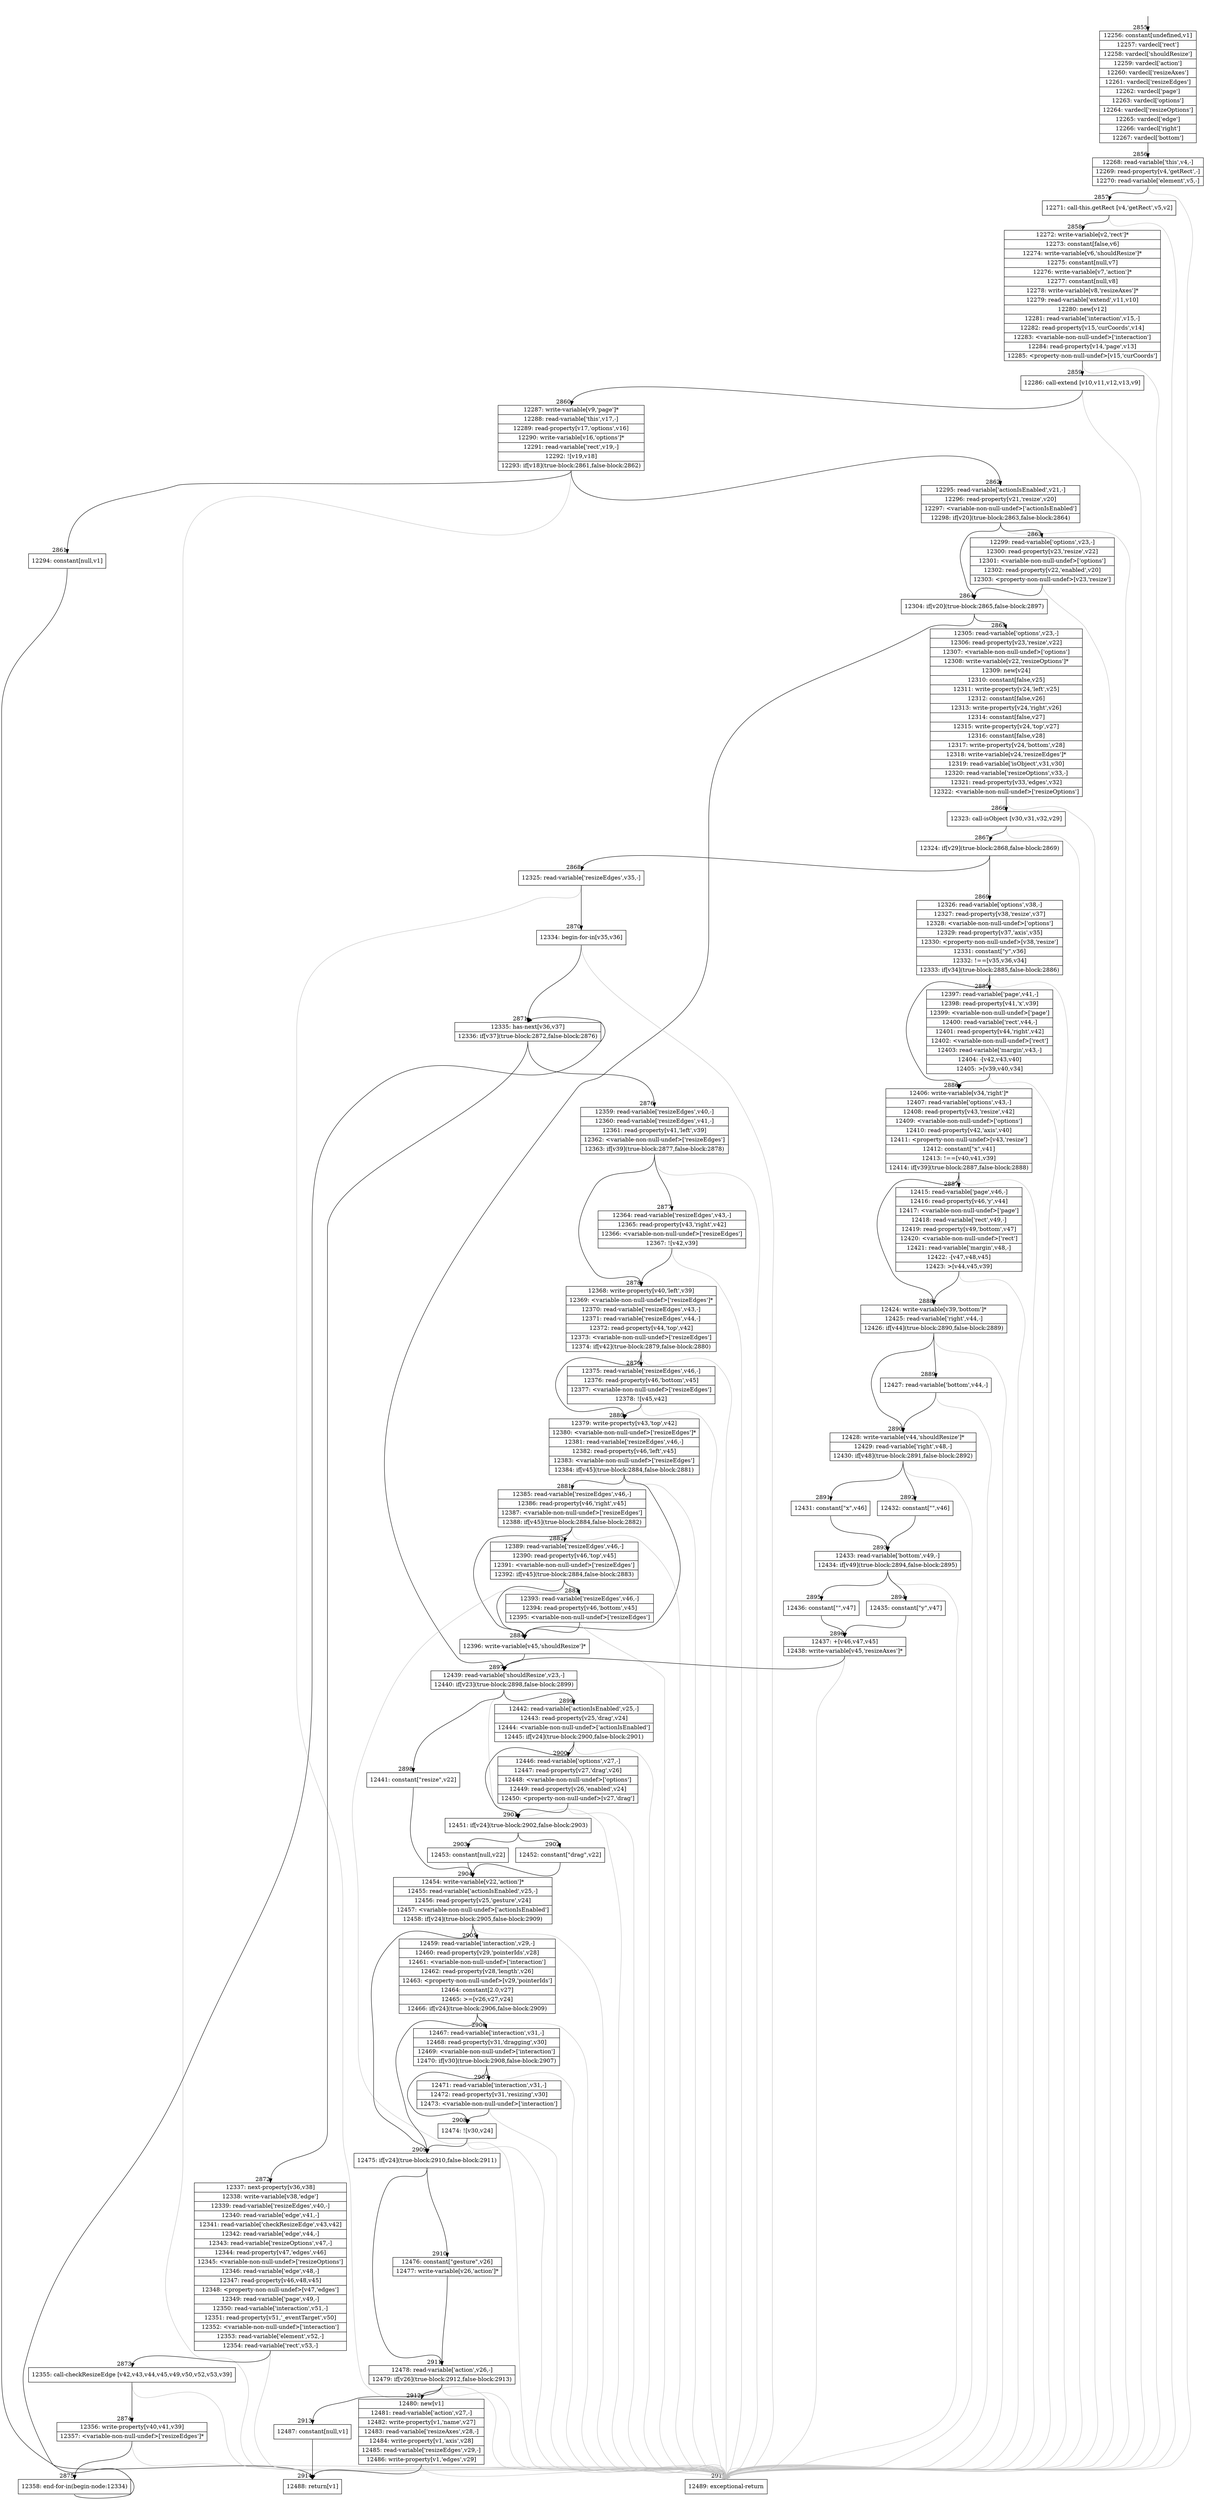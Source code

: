 digraph {
rankdir="TD"
BB_entry121[shape=none,label=""];
BB_entry121 -> BB2855 [tailport=s, headport=n, headlabel="    2855"]
BB2855 [shape=record label="{12256: constant[undefined,v1]|12257: vardecl['rect']|12258: vardecl['shouldResize']|12259: vardecl['action']|12260: vardecl['resizeAxes']|12261: vardecl['resizeEdges']|12262: vardecl['page']|12263: vardecl['options']|12264: vardecl['resizeOptions']|12265: vardecl['edge']|12266: vardecl['right']|12267: vardecl['bottom']}" ] 
BB2855 -> BB2856 [tailport=s, headport=n, headlabel="      2856"]
BB2856 [shape=record label="{12268: read-variable['this',v4,-]|12269: read-property[v4,'getRect',-]|12270: read-variable['element',v5,-]}" ] 
BB2856 -> BB2857 [tailport=s, headport=n, headlabel="      2857"]
BB2856 -> BB2915 [tailport=s, headport=n, color=gray, headlabel="      2915"]
BB2857 [shape=record label="{12271: call-this.getRect [v4,'getRect',v5,v2]}" ] 
BB2857 -> BB2858 [tailport=s, headport=n, headlabel="      2858"]
BB2857 -> BB2915 [tailport=s, headport=n, color=gray]
BB2858 [shape=record label="{12272: write-variable[v2,'rect']*|12273: constant[false,v6]|12274: write-variable[v6,'shouldResize']*|12275: constant[null,v7]|12276: write-variable[v7,'action']*|12277: constant[null,v8]|12278: write-variable[v8,'resizeAxes']*|12279: read-variable['extend',v11,v10]|12280: new[v12]|12281: read-variable['interaction',v15,-]|12282: read-property[v15,'curCoords',v14]|12283: \<variable-non-null-undef\>['interaction']|12284: read-property[v14,'page',v13]|12285: \<property-non-null-undef\>[v15,'curCoords']}" ] 
BB2858 -> BB2859 [tailport=s, headport=n, headlabel="      2859"]
BB2858 -> BB2915 [tailport=s, headport=n, color=gray]
BB2859 [shape=record label="{12286: call-extend [v10,v11,v12,v13,v9]}" ] 
BB2859 -> BB2860 [tailport=s, headport=n, headlabel="      2860"]
BB2859 -> BB2915 [tailport=s, headport=n, color=gray]
BB2860 [shape=record label="{12287: write-variable[v9,'page']*|12288: read-variable['this',v17,-]|12289: read-property[v17,'options',v16]|12290: write-variable[v16,'options']*|12291: read-variable['rect',v19,-]|12292: ![v19,v18]|12293: if[v18](true-block:2861,false-block:2862)}" ] 
BB2860 -> BB2861 [tailport=s, headport=n, headlabel="      2861"]
BB2860 -> BB2862 [tailport=s, headport=n, headlabel="      2862"]
BB2860 -> BB2915 [tailport=s, headport=n, color=gray]
BB2861 [shape=record label="{12294: constant[null,v1]}" ] 
BB2861 -> BB2914 [tailport=s, headport=n, headlabel="      2914"]
BB2862 [shape=record label="{12295: read-variable['actionIsEnabled',v21,-]|12296: read-property[v21,'resize',v20]|12297: \<variable-non-null-undef\>['actionIsEnabled']|12298: if[v20](true-block:2863,false-block:2864)}" ] 
BB2862 -> BB2864 [tailport=s, headport=n, headlabel="      2864"]
BB2862 -> BB2863 [tailport=s, headport=n, headlabel="      2863"]
BB2862 -> BB2915 [tailport=s, headport=n, color=gray]
BB2863 [shape=record label="{12299: read-variable['options',v23,-]|12300: read-property[v23,'resize',v22]|12301: \<variable-non-null-undef\>['options']|12302: read-property[v22,'enabled',v20]|12303: \<property-non-null-undef\>[v23,'resize']}" ] 
BB2863 -> BB2864 [tailport=s, headport=n]
BB2863 -> BB2915 [tailport=s, headport=n, color=gray]
BB2864 [shape=record label="{12304: if[v20](true-block:2865,false-block:2897)}" ] 
BB2864 -> BB2865 [tailport=s, headport=n, headlabel="      2865"]
BB2864 -> BB2897 [tailport=s, headport=n, headlabel="      2897"]
BB2865 [shape=record label="{12305: read-variable['options',v23,-]|12306: read-property[v23,'resize',v22]|12307: \<variable-non-null-undef\>['options']|12308: write-variable[v22,'resizeOptions']*|12309: new[v24]|12310: constant[false,v25]|12311: write-property[v24,'left',v25]|12312: constant[false,v26]|12313: write-property[v24,'right',v26]|12314: constant[false,v27]|12315: write-property[v24,'top',v27]|12316: constant[false,v28]|12317: write-property[v24,'bottom',v28]|12318: write-variable[v24,'resizeEdges']*|12319: read-variable['isObject',v31,v30]|12320: read-variable['resizeOptions',v33,-]|12321: read-property[v33,'edges',v32]|12322: \<variable-non-null-undef\>['resizeOptions']}" ] 
BB2865 -> BB2866 [tailport=s, headport=n, headlabel="      2866"]
BB2865 -> BB2915 [tailport=s, headport=n, color=gray]
BB2866 [shape=record label="{12323: call-isObject [v30,v31,v32,v29]}" ] 
BB2866 -> BB2867 [tailport=s, headport=n, headlabel="      2867"]
BB2866 -> BB2915 [tailport=s, headport=n, color=gray]
BB2867 [shape=record label="{12324: if[v29](true-block:2868,false-block:2869)}" ] 
BB2867 -> BB2868 [tailport=s, headport=n, headlabel="      2868"]
BB2867 -> BB2869 [tailport=s, headport=n, headlabel="      2869"]
BB2868 [shape=record label="{12325: read-variable['resizeEdges',v35,-]}" ] 
BB2868 -> BB2870 [tailport=s, headport=n, headlabel="      2870"]
BB2868 -> BB2915 [tailport=s, headport=n, color=gray]
BB2869 [shape=record label="{12326: read-variable['options',v38,-]|12327: read-property[v38,'resize',v37]|12328: \<variable-non-null-undef\>['options']|12329: read-property[v37,'axis',v35]|12330: \<property-non-null-undef\>[v38,'resize']|12331: constant[\"y\",v36]|12332: !==[v35,v36,v34]|12333: if[v34](true-block:2885,false-block:2886)}" ] 
BB2869 -> BB2886 [tailport=s, headport=n, headlabel="      2886"]
BB2869 -> BB2885 [tailport=s, headport=n, headlabel="      2885"]
BB2869 -> BB2915 [tailport=s, headport=n, color=gray]
BB2870 [shape=record label="{12334: begin-for-in[v35,v36]}" ] 
BB2870 -> BB2871 [tailport=s, headport=n, headlabel="      2871"]
BB2870 -> BB2915 [tailport=s, headport=n, color=gray]
BB2871 [shape=record label="{12335: has-next[v36,v37]|12336: if[v37](true-block:2872,false-block:2876)}" ] 
BB2871 -> BB2872 [tailport=s, headport=n, headlabel="      2872"]
BB2871 -> BB2876 [tailport=s, headport=n, headlabel="      2876"]
BB2872 [shape=record label="{12337: next-property[v36,v38]|12338: write-variable[v38,'edge']|12339: read-variable['resizeEdges',v40,-]|12340: read-variable['edge',v41,-]|12341: read-variable['checkResizeEdge',v43,v42]|12342: read-variable['edge',v44,-]|12343: read-variable['resizeOptions',v47,-]|12344: read-property[v47,'edges',v46]|12345: \<variable-non-null-undef\>['resizeOptions']|12346: read-variable['edge',v48,-]|12347: read-property[v46,v48,v45]|12348: \<property-non-null-undef\>[v47,'edges']|12349: read-variable['page',v49,-]|12350: read-variable['interaction',v51,-]|12351: read-property[v51,'_eventTarget',v50]|12352: \<variable-non-null-undef\>['interaction']|12353: read-variable['element',v52,-]|12354: read-variable['rect',v53,-]}" ] 
BB2872 -> BB2873 [tailport=s, headport=n, headlabel="      2873"]
BB2872 -> BB2915 [tailport=s, headport=n, color=gray]
BB2873 [shape=record label="{12355: call-checkResizeEdge [v42,v43,v44,v45,v49,v50,v52,v53,v39]}" ] 
BB2873 -> BB2874 [tailport=s, headport=n, headlabel="      2874"]
BB2873 -> BB2915 [tailport=s, headport=n, color=gray]
BB2874 [shape=record label="{12356: write-property[v40,v41,v39]|12357: \<variable-non-null-undef\>['resizeEdges']*}" ] 
BB2874 -> BB2875 [tailport=s, headport=n, headlabel="      2875"]
BB2874 -> BB2915 [tailport=s, headport=n, color=gray]
BB2875 [shape=record label="{12358: end-for-in(begin-node:12334)}" ] 
BB2875 -> BB2871 [tailport=s, headport=n]
BB2876 [shape=record label="{12359: read-variable['resizeEdges',v40,-]|12360: read-variable['resizeEdges',v41,-]|12361: read-property[v41,'left',v39]|12362: \<variable-non-null-undef\>['resizeEdges']|12363: if[v39](true-block:2877,false-block:2878)}" ] 
BB2876 -> BB2878 [tailport=s, headport=n, headlabel="      2878"]
BB2876 -> BB2877 [tailport=s, headport=n, headlabel="      2877"]
BB2876 -> BB2915 [tailport=s, headport=n, color=gray]
BB2877 [shape=record label="{12364: read-variable['resizeEdges',v43,-]|12365: read-property[v43,'right',v42]|12366: \<variable-non-null-undef\>['resizeEdges']|12367: ![v42,v39]}" ] 
BB2877 -> BB2878 [tailport=s, headport=n]
BB2877 -> BB2915 [tailport=s, headport=n, color=gray]
BB2878 [shape=record label="{12368: write-property[v40,'left',v39]|12369: \<variable-non-null-undef\>['resizeEdges']*|12370: read-variable['resizeEdges',v43,-]|12371: read-variable['resizeEdges',v44,-]|12372: read-property[v44,'top',v42]|12373: \<variable-non-null-undef\>['resizeEdges']|12374: if[v42](true-block:2879,false-block:2880)}" ] 
BB2878 -> BB2880 [tailport=s, headport=n, headlabel="      2880"]
BB2878 -> BB2879 [tailport=s, headport=n, headlabel="      2879"]
BB2878 -> BB2915 [tailport=s, headport=n, color=gray]
BB2879 [shape=record label="{12375: read-variable['resizeEdges',v46,-]|12376: read-property[v46,'bottom',v45]|12377: \<variable-non-null-undef\>['resizeEdges']|12378: ![v45,v42]}" ] 
BB2879 -> BB2880 [tailport=s, headport=n]
BB2879 -> BB2915 [tailport=s, headport=n, color=gray]
BB2880 [shape=record label="{12379: write-property[v43,'top',v42]|12380: \<variable-non-null-undef\>['resizeEdges']*|12381: read-variable['resizeEdges',v46,-]|12382: read-property[v46,'left',v45]|12383: \<variable-non-null-undef\>['resizeEdges']|12384: if[v45](true-block:2884,false-block:2881)}" ] 
BB2880 -> BB2884 [tailport=s, headport=n, headlabel="      2884"]
BB2880 -> BB2881 [tailport=s, headport=n, headlabel="      2881"]
BB2880 -> BB2915 [tailport=s, headport=n, color=gray]
BB2881 [shape=record label="{12385: read-variable['resizeEdges',v46,-]|12386: read-property[v46,'right',v45]|12387: \<variable-non-null-undef\>['resizeEdges']|12388: if[v45](true-block:2884,false-block:2882)}" ] 
BB2881 -> BB2884 [tailport=s, headport=n]
BB2881 -> BB2882 [tailport=s, headport=n, headlabel="      2882"]
BB2881 -> BB2915 [tailport=s, headport=n, color=gray]
BB2882 [shape=record label="{12389: read-variable['resizeEdges',v46,-]|12390: read-property[v46,'top',v45]|12391: \<variable-non-null-undef\>['resizeEdges']|12392: if[v45](true-block:2884,false-block:2883)}" ] 
BB2882 -> BB2884 [tailport=s, headport=n]
BB2882 -> BB2883 [tailport=s, headport=n, headlabel="      2883"]
BB2882 -> BB2915 [tailport=s, headport=n, color=gray]
BB2883 [shape=record label="{12393: read-variable['resizeEdges',v46,-]|12394: read-property[v46,'bottom',v45]|12395: \<variable-non-null-undef\>['resizeEdges']}" ] 
BB2883 -> BB2884 [tailport=s, headport=n]
BB2883 -> BB2915 [tailport=s, headport=n, color=gray]
BB2884 [shape=record label="{12396: write-variable[v45,'shouldResize']*}" ] 
BB2884 -> BB2897 [tailport=s, headport=n]
BB2885 [shape=record label="{12397: read-variable['page',v41,-]|12398: read-property[v41,'x',v39]|12399: \<variable-non-null-undef\>['page']|12400: read-variable['rect',v44,-]|12401: read-property[v44,'right',v42]|12402: \<variable-non-null-undef\>['rect']|12403: read-variable['margin',v43,-]|12404: -[v42,v43,v40]|12405: \>[v39,v40,v34]}" ] 
BB2885 -> BB2886 [tailport=s, headport=n]
BB2885 -> BB2915 [tailport=s, headport=n, color=gray]
BB2886 [shape=record label="{12406: write-variable[v34,'right']*|12407: read-variable['options',v43,-]|12408: read-property[v43,'resize',v42]|12409: \<variable-non-null-undef\>['options']|12410: read-property[v42,'axis',v40]|12411: \<property-non-null-undef\>[v43,'resize']|12412: constant[\"x\",v41]|12413: !==[v40,v41,v39]|12414: if[v39](true-block:2887,false-block:2888)}" ] 
BB2886 -> BB2888 [tailport=s, headport=n, headlabel="      2888"]
BB2886 -> BB2887 [tailport=s, headport=n, headlabel="      2887"]
BB2886 -> BB2915 [tailport=s, headport=n, color=gray]
BB2887 [shape=record label="{12415: read-variable['page',v46,-]|12416: read-property[v46,'y',v44]|12417: \<variable-non-null-undef\>['page']|12418: read-variable['rect',v49,-]|12419: read-property[v49,'bottom',v47]|12420: \<variable-non-null-undef\>['rect']|12421: read-variable['margin',v48,-]|12422: -[v47,v48,v45]|12423: \>[v44,v45,v39]}" ] 
BB2887 -> BB2888 [tailport=s, headport=n]
BB2887 -> BB2915 [tailport=s, headport=n, color=gray]
BB2888 [shape=record label="{12424: write-variable[v39,'bottom']*|12425: read-variable['right',v44,-]|12426: if[v44](true-block:2890,false-block:2889)}" ] 
BB2888 -> BB2890 [tailport=s, headport=n, headlabel="      2890"]
BB2888 -> BB2889 [tailport=s, headport=n, headlabel="      2889"]
BB2888 -> BB2915 [tailport=s, headport=n, color=gray]
BB2889 [shape=record label="{12427: read-variable['bottom',v44,-]}" ] 
BB2889 -> BB2890 [tailport=s, headport=n]
BB2889 -> BB2915 [tailport=s, headport=n, color=gray]
BB2890 [shape=record label="{12428: write-variable[v44,'shouldResize']*|12429: read-variable['right',v48,-]|12430: if[v48](true-block:2891,false-block:2892)}" ] 
BB2890 -> BB2891 [tailport=s, headport=n, headlabel="      2891"]
BB2890 -> BB2892 [tailport=s, headport=n, headlabel="      2892"]
BB2890 -> BB2915 [tailport=s, headport=n, color=gray]
BB2891 [shape=record label="{12431: constant[\"x\",v46]}" ] 
BB2891 -> BB2893 [tailport=s, headport=n, headlabel="      2893"]
BB2892 [shape=record label="{12432: constant[\"\",v46]}" ] 
BB2892 -> BB2893 [tailport=s, headport=n]
BB2893 [shape=record label="{12433: read-variable['bottom',v49,-]|12434: if[v49](true-block:2894,false-block:2895)}" ] 
BB2893 -> BB2894 [tailport=s, headport=n, headlabel="      2894"]
BB2893 -> BB2895 [tailport=s, headport=n, headlabel="      2895"]
BB2893 -> BB2915 [tailport=s, headport=n, color=gray]
BB2894 [shape=record label="{12435: constant[\"y\",v47]}" ] 
BB2894 -> BB2896 [tailport=s, headport=n, headlabel="      2896"]
BB2895 [shape=record label="{12436: constant[\"\",v47]}" ] 
BB2895 -> BB2896 [tailport=s, headport=n]
BB2896 [shape=record label="{12437: +[v46,v47,v45]|12438: write-variable[v45,'resizeAxes']*}" ] 
BB2896 -> BB2897 [tailport=s, headport=n]
BB2896 -> BB2915 [tailport=s, headport=n, color=gray]
BB2897 [shape=record label="{12439: read-variable['shouldResize',v23,-]|12440: if[v23](true-block:2898,false-block:2899)}" ] 
BB2897 -> BB2898 [tailport=s, headport=n, headlabel="      2898"]
BB2897 -> BB2899 [tailport=s, headport=n, headlabel="      2899"]
BB2897 -> BB2915 [tailport=s, headport=n, color=gray]
BB2898 [shape=record label="{12441: constant[\"resize\",v22]}" ] 
BB2898 -> BB2904 [tailport=s, headport=n, headlabel="      2904"]
BB2899 [shape=record label="{12442: read-variable['actionIsEnabled',v25,-]|12443: read-property[v25,'drag',v24]|12444: \<variable-non-null-undef\>['actionIsEnabled']|12445: if[v24](true-block:2900,false-block:2901)}" ] 
BB2899 -> BB2901 [tailport=s, headport=n, headlabel="      2901"]
BB2899 -> BB2900 [tailport=s, headport=n, headlabel="      2900"]
BB2899 -> BB2915 [tailport=s, headport=n, color=gray]
BB2900 [shape=record label="{12446: read-variable['options',v27,-]|12447: read-property[v27,'drag',v26]|12448: \<variable-non-null-undef\>['options']|12449: read-property[v26,'enabled',v24]|12450: \<property-non-null-undef\>[v27,'drag']}" ] 
BB2900 -> BB2901 [tailport=s, headport=n]
BB2900 -> BB2915 [tailport=s, headport=n, color=gray]
BB2901 [shape=record label="{12451: if[v24](true-block:2902,false-block:2903)}" ] 
BB2901 -> BB2902 [tailport=s, headport=n, headlabel="      2902"]
BB2901 -> BB2903 [tailport=s, headport=n, headlabel="      2903"]
BB2902 [shape=record label="{12452: constant[\"drag\",v22]}" ] 
BB2902 -> BB2904 [tailport=s, headport=n]
BB2903 [shape=record label="{12453: constant[null,v22]}" ] 
BB2903 -> BB2904 [tailport=s, headport=n]
BB2904 [shape=record label="{12454: write-variable[v22,'action']*|12455: read-variable['actionIsEnabled',v25,-]|12456: read-property[v25,'gesture',v24]|12457: \<variable-non-null-undef\>['actionIsEnabled']|12458: if[v24](true-block:2905,false-block:2909)}" ] 
BB2904 -> BB2909 [tailport=s, headport=n, headlabel="      2909"]
BB2904 -> BB2905 [tailport=s, headport=n, headlabel="      2905"]
BB2904 -> BB2915 [tailport=s, headport=n, color=gray]
BB2905 [shape=record label="{12459: read-variable['interaction',v29,-]|12460: read-property[v29,'pointerIds',v28]|12461: \<variable-non-null-undef\>['interaction']|12462: read-property[v28,'length',v26]|12463: \<property-non-null-undef\>[v29,'pointerIds']|12464: constant[2.0,v27]|12465: \>=[v26,v27,v24]|12466: if[v24](true-block:2906,false-block:2909)}" ] 
BB2905 -> BB2909 [tailport=s, headport=n]
BB2905 -> BB2906 [tailport=s, headport=n, headlabel="      2906"]
BB2905 -> BB2915 [tailport=s, headport=n, color=gray]
BB2906 [shape=record label="{12467: read-variable['interaction',v31,-]|12468: read-property[v31,'dragging',v30]|12469: \<variable-non-null-undef\>['interaction']|12470: if[v30](true-block:2908,false-block:2907)}" ] 
BB2906 -> BB2908 [tailport=s, headport=n, headlabel="      2908"]
BB2906 -> BB2907 [tailport=s, headport=n, headlabel="      2907"]
BB2906 -> BB2915 [tailport=s, headport=n, color=gray]
BB2907 [shape=record label="{12471: read-variable['interaction',v31,-]|12472: read-property[v31,'resizing',v30]|12473: \<variable-non-null-undef\>['interaction']}" ] 
BB2907 -> BB2908 [tailport=s, headport=n]
BB2907 -> BB2915 [tailport=s, headport=n, color=gray]
BB2908 [shape=record label="{12474: ![v30,v24]}" ] 
BB2908 -> BB2909 [tailport=s, headport=n]
BB2908 -> BB2915 [tailport=s, headport=n, color=gray]
BB2909 [shape=record label="{12475: if[v24](true-block:2910,false-block:2911)}" ] 
BB2909 -> BB2910 [tailport=s, headport=n, headlabel="      2910"]
BB2909 -> BB2911 [tailport=s, headport=n, headlabel="      2911"]
BB2910 [shape=record label="{12476: constant[\"gesture\",v26]|12477: write-variable[v26,'action']*}" ] 
BB2910 -> BB2911 [tailport=s, headport=n]
BB2911 [shape=record label="{12478: read-variable['action',v26,-]|12479: if[v26](true-block:2912,false-block:2913)}" ] 
BB2911 -> BB2912 [tailport=s, headport=n, headlabel="      2912"]
BB2911 -> BB2913 [tailport=s, headport=n, headlabel="      2913"]
BB2911 -> BB2915 [tailport=s, headport=n, color=gray]
BB2912 [shape=record label="{12480: new[v1]|12481: read-variable['action',v27,-]|12482: write-property[v1,'name',v27]|12483: read-variable['resizeAxes',v28,-]|12484: write-property[v1,'axis',v28]|12485: read-variable['resizeEdges',v29,-]|12486: write-property[v1,'edges',v29]}" ] 
BB2912 -> BB2914 [tailport=s, headport=n]
BB2912 -> BB2915 [tailport=s, headport=n, color=gray]
BB2913 [shape=record label="{12487: constant[null,v1]}" ] 
BB2913 -> BB2914 [tailport=s, headport=n]
BB2914 [shape=record label="{12488: return[v1]}" ] 
BB2915 [shape=record label="{12489: exceptional-return}" ] 
//#$~ 3671
}
